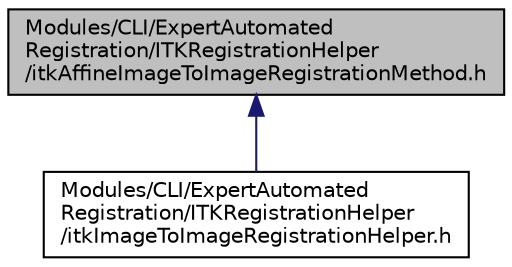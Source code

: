 digraph "Modules/CLI/ExpertAutomatedRegistration/ITKRegistrationHelper/itkAffineImageToImageRegistrationMethod.h"
{
  bgcolor="transparent";
  edge [fontname="Helvetica",fontsize="10",labelfontname="Helvetica",labelfontsize="10"];
  node [fontname="Helvetica",fontsize="10",shape=record];
  Node27 [label="Modules/CLI/ExpertAutomated\lRegistration/ITKRegistrationHelper\l/itkAffineImageToImageRegistrationMethod.h",height=0.2,width=0.4,color="black", fillcolor="grey75", style="filled", fontcolor="black"];
  Node27 -> Node28 [dir="back",color="midnightblue",fontsize="10",style="solid",fontname="Helvetica"];
  Node28 [label="Modules/CLI/ExpertAutomated\lRegistration/ITKRegistrationHelper\l/itkImageToImageRegistrationHelper.h",height=0.2,width=0.4,color="black",URL="$itkImageToImageRegistrationHelper_8h.html"];
}

